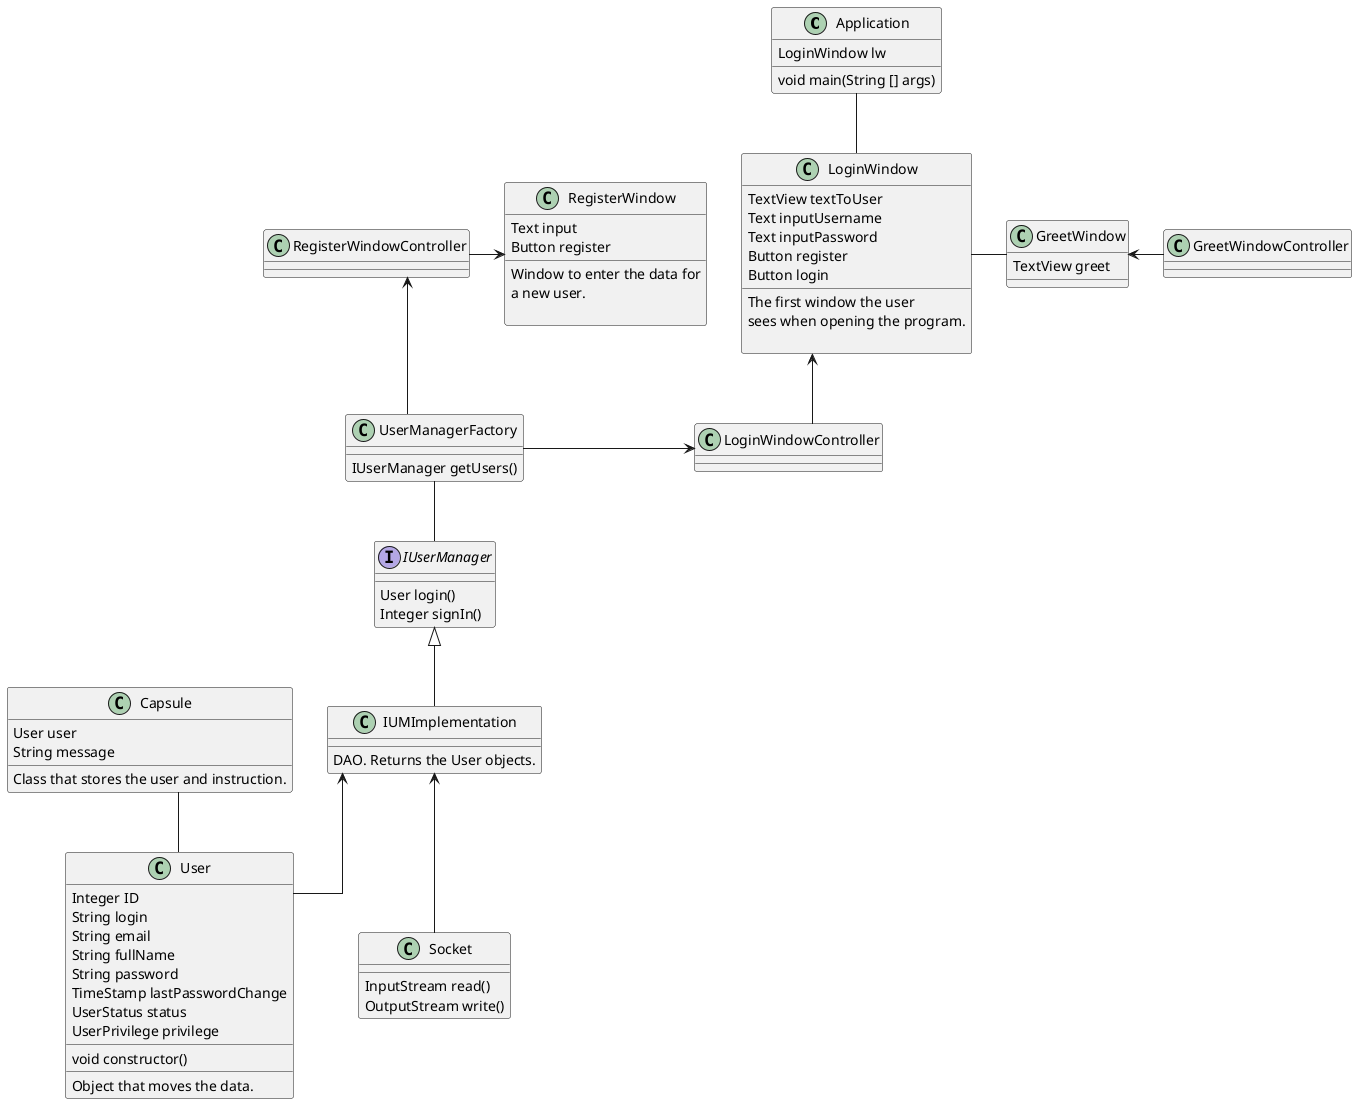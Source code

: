 @startuml client
/'Graphic properties
'/

/'!theme carbon-gray'/
skinparam linetype ortho

/'Main class
'/
class Application {
    LoginWindow lw
    void main(String [] args)
}

/'Every window of the program.
Three of them.'/
class LoginWindow {
    TextView textToUser
    Text inputUsername
    Text inputPassword
    Button register
    Button login
    __
    The first window the user 
    sees when opening the program.

}
class RegisterWindow {
    Text input
    Button register
    __
    Window to enter the data for 
    a new user.

}
class GreetWindow {
    TextView greet
}

/'Window controllers. 
All the actions performed by the 
windows will be represented in here.'/
class LoginWindowController {

}
class RegisterWindowController {

}
class GreetWindowController {

}

/'Logic part of the program.
'/
interface IUserManager {
    User login()
    Integer signIn()
}
class IUMImplementation {
    __
    DAO. Returns the User objects.
}
class UserManagerFactory {
    IUserManager getUsers()
}

/'Pre-existing Java classes
'/
class Socket {
    InputStream read()
    OutputStream write()
}

/'Objects, etc
'/
class User {
    Integer ID
    String login
    String email
    String fullName
    String password
    TimeStamp lastPasswordChange
    UserStatus status
    UserPrivilege privilege
    __
    void constructor()
    __
    Object that moves the data.
}
/'Encapsulator class
'/
class Capsule {
    User user
    String message
    __
    Class that stores the user and instruction.
}

/'Exceptions.'/

Application -- LoginWindow

/'Windows'/

LoginWindow <-- LoginWindowController
LoginWindow -right- GreetWindow
RegisterWindow <-left- RegisterWindowController
GreetWindow <-right- GreetWindowController

LoginWindowController <-left- UserManagerFactory
RegisterWindowController <-- UserManagerFactory

UserManagerFactory -- IUserManager
IUserManager <|-- IUMImplementation
IUMImplementation <-- User

IUMImplementation <-- Socket

Capsule -- User
@enduml